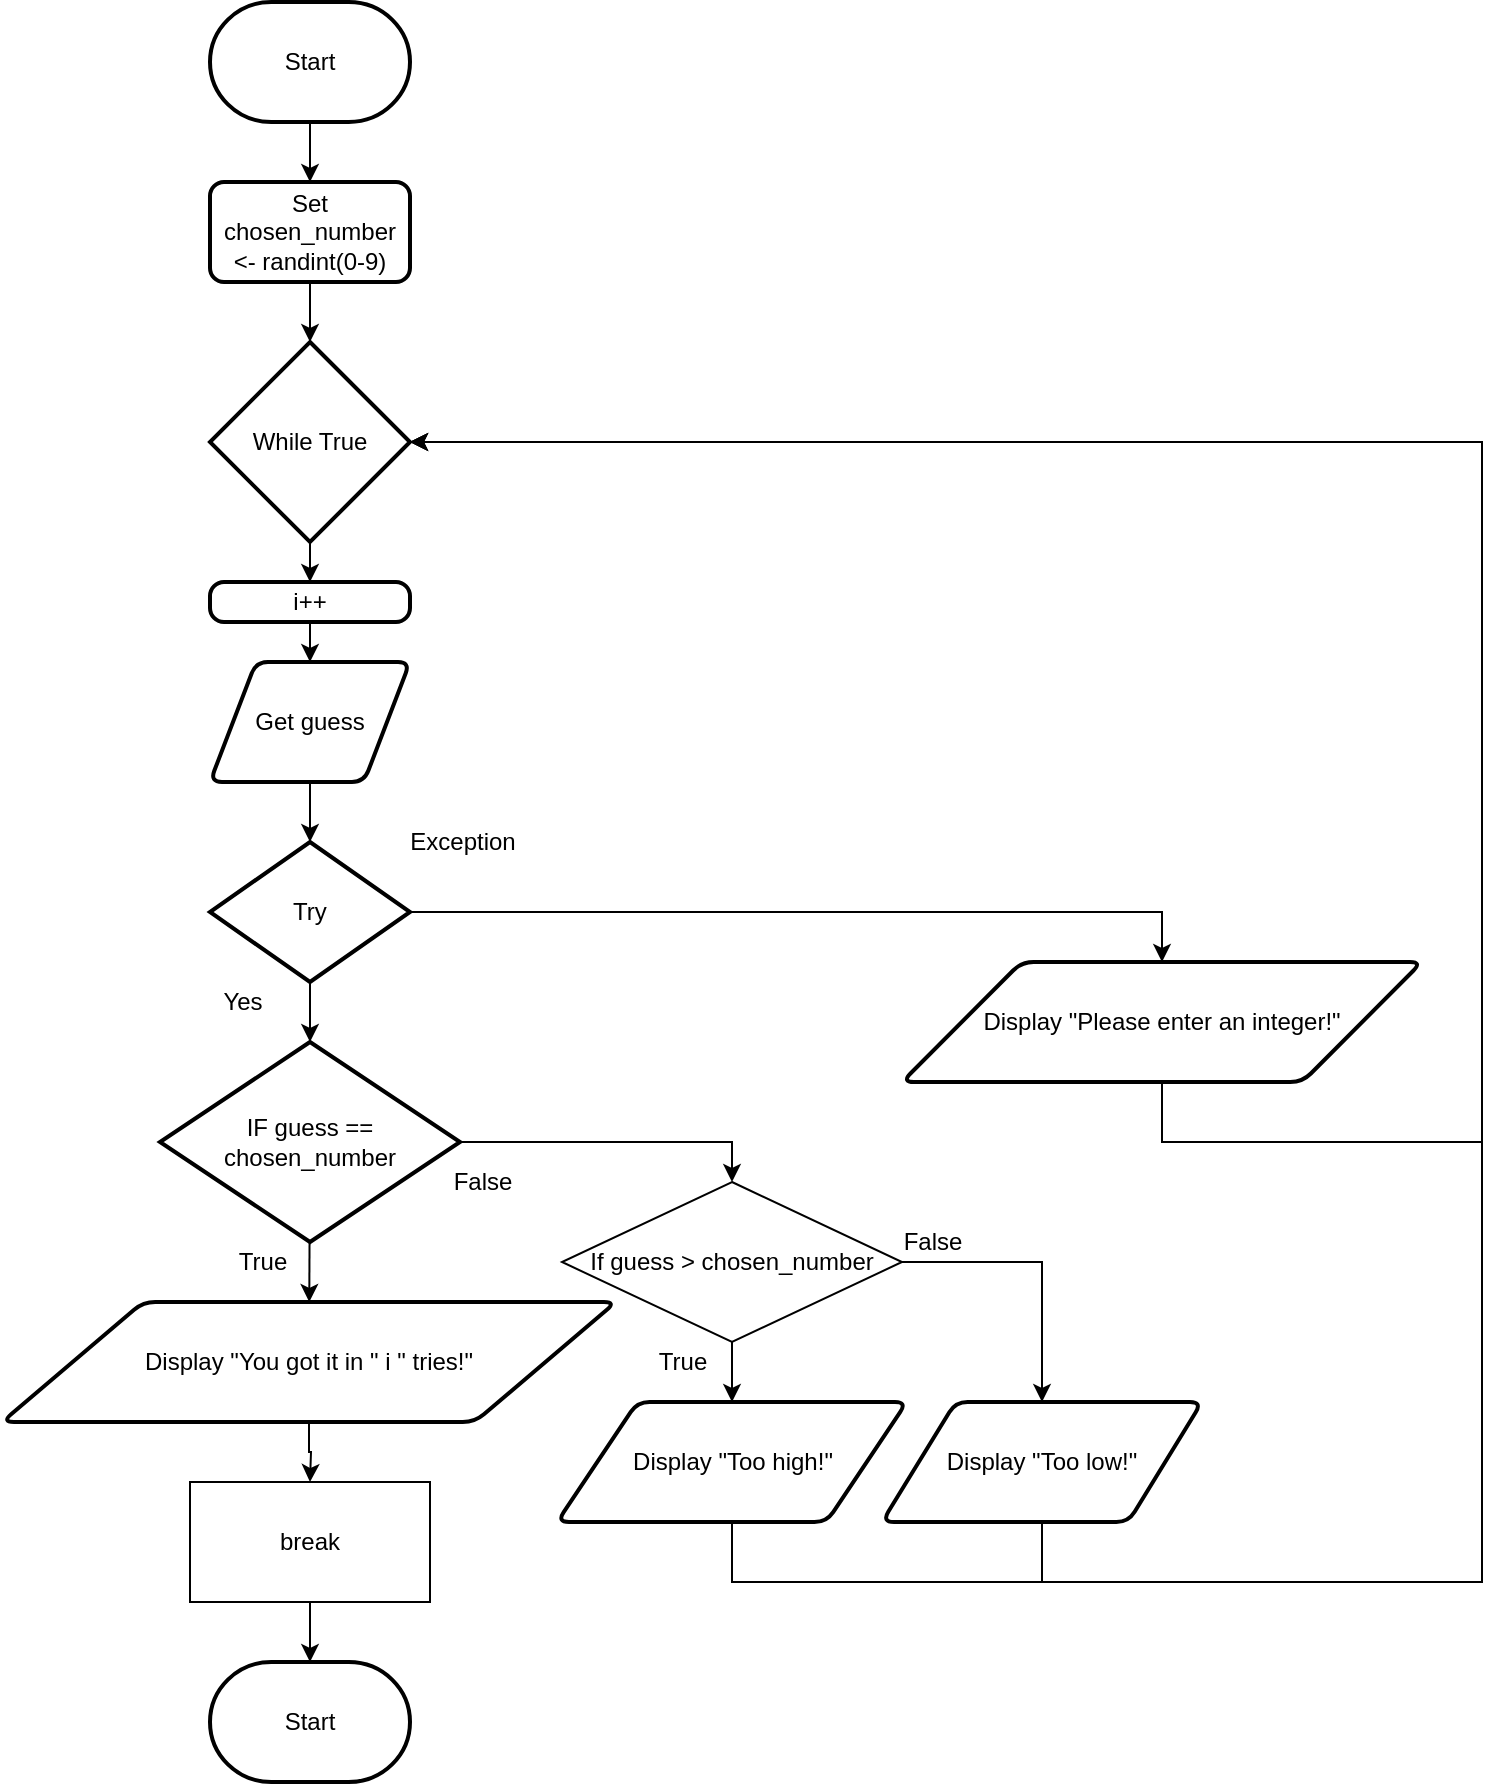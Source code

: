 <mxfile>
    <diagram id="aqkya4TFRdpiTSBKbrii" name="Flowchart">
        <mxGraphModel dx="1074" dy="1878" grid="1" gridSize="10" guides="1" tooltips="1" connect="1" arrows="1" fold="1" page="1" pageScale="1" pageWidth="827" pageHeight="1169" math="0" shadow="0">
            <root>
                <mxCell id="7Z-LrOooxTyzb09muiCP-0"/>
                <mxCell id="7Z-LrOooxTyzb09muiCP-1" parent="7Z-LrOooxTyzb09muiCP-0"/>
                <mxCell id="10" value="" style="edgeStyle=orthogonalEdgeStyle;rounded=0;html=1;" parent="7Z-LrOooxTyzb09muiCP-1" source="7Z-LrOooxTyzb09muiCP-2" target="0" edge="1">
                    <mxGeometry relative="1" as="geometry"/>
                </mxCell>
                <mxCell id="7Z-LrOooxTyzb09muiCP-2" value="Start" style="strokeWidth=2;html=1;shape=mxgraph.flowchart.terminator;whiteSpace=wrap;" parent="7Z-LrOooxTyzb09muiCP-1" vertex="1">
                    <mxGeometry x="364" y="-50" width="100" height="60" as="geometry"/>
                </mxCell>
                <mxCell id="8" style="edgeStyle=orthogonalEdgeStyle;rounded=0;html=1;" parent="7Z-LrOooxTyzb09muiCP-1" source="7Z-LrOooxTyzb09muiCP-5" edge="1">
                    <mxGeometry relative="1" as="geometry">
                        <mxPoint x="414" y="690" as="targetPoint"/>
                    </mxGeometry>
                </mxCell>
                <mxCell id="7Z-LrOooxTyzb09muiCP-5" value="Display &quot;You got it in &quot; i &quot; tries!&quot;" style="shape=parallelogram;html=1;strokeWidth=2;perimeter=parallelogramPerimeter;whiteSpace=wrap;rounded=1;arcSize=12;size=0.23;" parent="7Z-LrOooxTyzb09muiCP-1" vertex="1">
                    <mxGeometry x="260" y="600" width="307" height="60" as="geometry"/>
                </mxCell>
                <mxCell id="15" value="" style="edgeStyle=none;html=1;" parent="7Z-LrOooxTyzb09muiCP-1" source="0" target="14" edge="1">
                    <mxGeometry relative="1" as="geometry"/>
                </mxCell>
                <mxCell id="0" value="Set chosen_number &amp;lt;- randint(0-9)" style="rounded=1;whiteSpace=wrap;html=1;absoluteArcSize=1;arcSize=14;strokeWidth=2;" parent="7Z-LrOooxTyzb09muiCP-1" vertex="1">
                    <mxGeometry x="364" y="40" width="100" height="50" as="geometry"/>
                </mxCell>
                <mxCell id="3" value="" style="edgeStyle=none;html=1;" parent="7Z-LrOooxTyzb09muiCP-1" source="1" target="7Z-LrOooxTyzb09muiCP-5" edge="1">
                    <mxGeometry relative="1" as="geometry"/>
                </mxCell>
                <mxCell id="22" style="edgeStyle=orthogonalEdgeStyle;rounded=0;html=1;entryX=0.5;entryY=0;entryDx=0;entryDy=0;" parent="7Z-LrOooxTyzb09muiCP-1" source="1" target="20" edge="1">
                    <mxGeometry relative="1" as="geometry"/>
                </mxCell>
                <mxCell id="1" value="IF guess == chosen_number" style="strokeWidth=2;html=1;shape=mxgraph.flowchart.decision;whiteSpace=wrap;" parent="7Z-LrOooxTyzb09muiCP-1" vertex="1">
                    <mxGeometry x="339" y="470" width="150" height="100" as="geometry"/>
                </mxCell>
                <mxCell id="6" value="True" style="text;html=1;align=center;verticalAlign=middle;resizable=0;points=[];autosize=1;strokeColor=none;fillColor=none;" parent="7Z-LrOooxTyzb09muiCP-1" vertex="1">
                    <mxGeometry x="370" y="570" width="40" height="20" as="geometry"/>
                </mxCell>
                <mxCell id="7" value="False" style="text;html=1;align=center;verticalAlign=middle;resizable=0;points=[];autosize=1;strokeColor=none;fillColor=none;" parent="7Z-LrOooxTyzb09muiCP-1" vertex="1">
                    <mxGeometry x="475" y="530" width="50" height="20" as="geometry"/>
                </mxCell>
                <mxCell id="RFky5-z4wwQx4M5WTloN-12" value="" style="edgeStyle=none;html=1;" parent="7Z-LrOooxTyzb09muiCP-1" source="RFky5-z4wwQx4M5WTloN-10" target="1" edge="1">
                    <mxGeometry relative="1" as="geometry"/>
                </mxCell>
                <mxCell id="RFky5-z4wwQx4M5WTloN-16" style="edgeStyle=orthogonalEdgeStyle;html=1;entryX=0.5;entryY=0;entryDx=0;entryDy=0;rounded=0;" parent="7Z-LrOooxTyzb09muiCP-1" source="RFky5-z4wwQx4M5WTloN-10" target="RFky5-z4wwQx4M5WTloN-15" edge="1">
                    <mxGeometry relative="1" as="geometry"/>
                </mxCell>
                <mxCell id="RFky5-z4wwQx4M5WTloN-10" value="Try" style="strokeWidth=2;html=1;shape=mxgraph.flowchart.decision;whiteSpace=wrap;" parent="7Z-LrOooxTyzb09muiCP-1" vertex="1">
                    <mxGeometry x="364" y="370" width="100" height="70" as="geometry"/>
                </mxCell>
                <mxCell id="RFky5-z4wwQx4M5WTloN-13" value="Yes" style="text;html=1;align=center;verticalAlign=middle;resizable=0;points=[];autosize=1;strokeColor=none;fillColor=none;" parent="7Z-LrOooxTyzb09muiCP-1" vertex="1">
                    <mxGeometry x="360" y="440" width="40" height="20" as="geometry"/>
                </mxCell>
                <mxCell id="RFky5-z4wwQx4M5WTloN-14" value="Exception" style="text;html=1;align=center;verticalAlign=middle;resizable=0;points=[];autosize=1;strokeColor=none;fillColor=none;" parent="7Z-LrOooxTyzb09muiCP-1" vertex="1">
                    <mxGeometry x="455" y="360" width="70" height="20" as="geometry"/>
                </mxCell>
                <mxCell id="18" style="edgeStyle=orthogonalEdgeStyle;rounded=0;html=1;entryX=1;entryY=0.5;entryDx=0;entryDy=0;entryPerimeter=0;" parent="7Z-LrOooxTyzb09muiCP-1" source="RFky5-z4wwQx4M5WTloN-15" target="14" edge="1">
                    <mxGeometry relative="1" as="geometry">
                        <Array as="points">
                            <mxPoint x="840" y="520"/>
                            <mxPoint x="1000" y="520"/>
                            <mxPoint x="1000" y="170"/>
                        </Array>
                    </mxGeometry>
                </mxCell>
                <mxCell id="RFky5-z4wwQx4M5WTloN-15" value="Display &quot;Please enter an integer!&quot;" style="shape=parallelogram;html=1;strokeWidth=2;perimeter=parallelogramPerimeter;whiteSpace=wrap;rounded=1;arcSize=12;size=0.23;" parent="7Z-LrOooxTyzb09muiCP-1" vertex="1">
                    <mxGeometry x="710" y="430" width="260" height="60" as="geometry"/>
                </mxCell>
                <mxCell id="13" value="" style="edgeStyle=none;html=1;startArrow=none;" parent="7Z-LrOooxTyzb09muiCP-1" target="RFky5-z4wwQx4M5WTloN-10" edge="1" source="7Z-LrOooxTyzb09muiCP-3">
                    <mxGeometry relative="1" as="geometry">
                        <mxPoint x="414" y="310" as="sourcePoint"/>
                    </mxGeometry>
                </mxCell>
                <mxCell id="35" value="" style="edgeStyle=none;html=1;" edge="1" parent="7Z-LrOooxTyzb09muiCP-1" source="14" target="34">
                    <mxGeometry relative="1" as="geometry"/>
                </mxCell>
                <mxCell id="14" value="While True" style="strokeWidth=2;html=1;shape=mxgraph.flowchart.decision;whiteSpace=wrap;" parent="7Z-LrOooxTyzb09muiCP-1" vertex="1">
                    <mxGeometry x="364" y="120" width="100" height="100" as="geometry"/>
                </mxCell>
                <mxCell id="32" value="" style="edgeStyle=orthogonalEdgeStyle;rounded=0;html=1;" parent="7Z-LrOooxTyzb09muiCP-1" source="19" target="31" edge="1">
                    <mxGeometry relative="1" as="geometry"/>
                </mxCell>
                <mxCell id="19" value="break" style="rounded=0;whiteSpace=wrap;html=1;" parent="7Z-LrOooxTyzb09muiCP-1" vertex="1">
                    <mxGeometry x="354" y="690" width="120" height="60" as="geometry"/>
                </mxCell>
                <mxCell id="25" value="" style="edgeStyle=orthogonalEdgeStyle;rounded=0;html=1;" parent="7Z-LrOooxTyzb09muiCP-1" source="20" target="23" edge="1">
                    <mxGeometry relative="1" as="geometry"/>
                </mxCell>
                <mxCell id="26" style="edgeStyle=orthogonalEdgeStyle;rounded=0;html=1;entryX=0.5;entryY=0;entryDx=0;entryDy=0;" parent="7Z-LrOooxTyzb09muiCP-1" source="20" target="24" edge="1">
                    <mxGeometry relative="1" as="geometry">
                        <Array as="points">
                            <mxPoint x="780" y="580"/>
                        </Array>
                    </mxGeometry>
                </mxCell>
                <mxCell id="20" value="If guess &amp;gt; chosen_number" style="rhombus;whiteSpace=wrap;html=1;" parent="7Z-LrOooxTyzb09muiCP-1" vertex="1">
                    <mxGeometry x="540" y="540" width="170" height="80" as="geometry"/>
                </mxCell>
                <mxCell id="27" style="edgeStyle=orthogonalEdgeStyle;rounded=0;html=1;entryX=1;entryY=0.5;entryDx=0;entryDy=0;entryPerimeter=0;" parent="7Z-LrOooxTyzb09muiCP-1" source="23" target="14" edge="1">
                    <mxGeometry relative="1" as="geometry">
                        <Array as="points">
                            <mxPoint x="625" y="740"/>
                            <mxPoint x="1000" y="740"/>
                            <mxPoint x="1000" y="170"/>
                        </Array>
                    </mxGeometry>
                </mxCell>
                <mxCell id="23" value="Display &quot;Too high!&quot;" style="shape=parallelogram;html=1;strokeWidth=2;perimeter=parallelogramPerimeter;whiteSpace=wrap;rounded=1;arcSize=12;size=0.23;" parent="7Z-LrOooxTyzb09muiCP-1" vertex="1">
                    <mxGeometry x="537.5" y="650" width="175" height="60" as="geometry"/>
                </mxCell>
                <mxCell id="28" style="edgeStyle=orthogonalEdgeStyle;rounded=0;html=1;entryX=1;entryY=0.5;entryDx=0;entryDy=0;entryPerimeter=0;" parent="7Z-LrOooxTyzb09muiCP-1" source="24" target="14" edge="1">
                    <mxGeometry relative="1" as="geometry">
                        <Array as="points">
                            <mxPoint x="780" y="740"/>
                            <mxPoint x="1000" y="740"/>
                            <mxPoint x="1000" y="170"/>
                        </Array>
                    </mxGeometry>
                </mxCell>
                <mxCell id="24" value="Display &quot;Too low!&quot;" style="shape=parallelogram;html=1;strokeWidth=2;perimeter=parallelogramPerimeter;whiteSpace=wrap;rounded=1;arcSize=12;size=0.23;" parent="7Z-LrOooxTyzb09muiCP-1" vertex="1">
                    <mxGeometry x="700" y="650" width="160" height="60" as="geometry"/>
                </mxCell>
                <mxCell id="29" value="False" style="text;html=1;align=center;verticalAlign=middle;resizable=0;points=[];autosize=1;strokeColor=none;fillColor=none;" parent="7Z-LrOooxTyzb09muiCP-1" vertex="1">
                    <mxGeometry x="700" y="560" width="50" height="20" as="geometry"/>
                </mxCell>
                <mxCell id="30" value="True" style="text;html=1;align=center;verticalAlign=middle;resizable=0;points=[];autosize=1;strokeColor=none;fillColor=none;" parent="7Z-LrOooxTyzb09muiCP-1" vertex="1">
                    <mxGeometry x="580" y="620" width="40" height="20" as="geometry"/>
                </mxCell>
                <mxCell id="31" value="Start" style="strokeWidth=2;html=1;shape=mxgraph.flowchart.terminator;whiteSpace=wrap;" parent="7Z-LrOooxTyzb09muiCP-1" vertex="1">
                    <mxGeometry x="364" y="780" width="100" height="60" as="geometry"/>
                </mxCell>
                <mxCell id="7Z-LrOooxTyzb09muiCP-3" value="Get guess" style="shape=parallelogram;html=1;strokeWidth=2;perimeter=parallelogramPerimeter;whiteSpace=wrap;rounded=1;arcSize=12;size=0.23;" parent="7Z-LrOooxTyzb09muiCP-1" vertex="1">
                    <mxGeometry x="364" y="280" width="100" height="60" as="geometry"/>
                </mxCell>
                <mxCell id="33" value="" style="edgeStyle=none;html=1;endArrow=none;" edge="1" parent="7Z-LrOooxTyzb09muiCP-1" target="7Z-LrOooxTyzb09muiCP-3">
                    <mxGeometry relative="1" as="geometry">
                        <mxPoint x="414" y="310" as="sourcePoint"/>
                        <mxPoint x="414" y="370" as="targetPoint"/>
                    </mxGeometry>
                </mxCell>
                <mxCell id="37" value="" style="edgeStyle=none;html=1;" edge="1" parent="7Z-LrOooxTyzb09muiCP-1" source="34" target="7Z-LrOooxTyzb09muiCP-3">
                    <mxGeometry relative="1" as="geometry"/>
                </mxCell>
                <mxCell id="34" value="i++" style="rounded=1;whiteSpace=wrap;html=1;absoluteArcSize=1;arcSize=14;strokeWidth=2;" vertex="1" parent="7Z-LrOooxTyzb09muiCP-1">
                    <mxGeometry x="364" y="240" width="100" height="20" as="geometry"/>
                </mxCell>
            </root>
        </mxGraphModel>
    </diagram>
    <diagram id="KjG14Q_7bZ2Fs4syXYFA" name="Top Down">
        <mxGraphModel dx="1074" dy="741" grid="1" gridSize="10" guides="1" tooltips="1" connect="1" arrows="1" fold="1" page="1" pageScale="1" pageWidth="827" pageHeight="1169" math="0" shadow="0">
            <root>
                <mxCell id="0"/>
                <mxCell id="1" parent="0"/>
                <mxCell id="QtO_xw6DOo0jZK6YUWM9-8" value="" style="edgeStyle=none;html=1;" parent="1" source="QtO_xw6DOo0jZK6YUWM9-1" target="QtO_xw6DOo0jZK6YUWM9-3" edge="1">
                    <mxGeometry relative="1" as="geometry"/>
                </mxCell>
                <mxCell id="QtO_xw6DOo0jZK6YUWM9-9" style="edgeStyle=orthogonalEdgeStyle;html=1;entryX=0.5;entryY=0;entryDx=0;entryDy=0;rounded=0;" parent="1" source="QtO_xw6DOo0jZK6YUWM9-1" target="QtO_xw6DOo0jZK6YUWM9-2" edge="1">
                    <mxGeometry relative="1" as="geometry">
                        <Array as="points">
                            <mxPoint x="414" y="160"/>
                            <mxPoint x="260" y="160"/>
                        </Array>
                    </mxGeometry>
                </mxCell>
                <mxCell id="QtO_xw6DOo0jZK6YUWM9-10" style="edgeStyle=orthogonalEdgeStyle;html=1;entryX=0.5;entryY=0;entryDx=0;entryDy=0;rounded=0;" parent="1" source="QtO_xw6DOo0jZK6YUWM9-1" target="QtO_xw6DOo0jZK6YUWM9-4" edge="1">
                    <mxGeometry relative="1" as="geometry">
                        <Array as="points">
                            <mxPoint x="414" y="160"/>
                            <mxPoint x="570" y="160"/>
                        </Array>
                    </mxGeometry>
                </mxCell>
                <mxCell id="QtO_xw6DOo0jZK6YUWM9-1" value="Circumference" style="rounded=0;whiteSpace=wrap;html=1;" parent="1" vertex="1">
                    <mxGeometry x="354" y="80" width="120" height="60" as="geometry"/>
                </mxCell>
                <mxCell id="QtO_xw6DOo0jZK6YUWM9-11" value="" style="edgeStyle=orthogonalEdgeStyle;rounded=0;html=1;" parent="1" source="QtO_xw6DOo0jZK6YUWM9-2" target="QtO_xw6DOo0jZK6YUWM9-5" edge="1">
                    <mxGeometry relative="1" as="geometry"/>
                </mxCell>
                <mxCell id="QtO_xw6DOo0jZK6YUWM9-2" value="Input" style="rounded=0;whiteSpace=wrap;html=1;" parent="1" vertex="1">
                    <mxGeometry x="200" y="180" width="120" height="60" as="geometry"/>
                </mxCell>
                <mxCell id="QtO_xw6DOo0jZK6YUWM9-12" value="" style="edgeStyle=orthogonalEdgeStyle;rounded=0;html=1;" parent="1" source="QtO_xw6DOo0jZK6YUWM9-3" target="QtO_xw6DOo0jZK6YUWM9-6" edge="1">
                    <mxGeometry relative="1" as="geometry"/>
                </mxCell>
                <mxCell id="sIsLpxyikWCAwaAezsiM-2" style="edgeStyle=orthogonalEdgeStyle;rounded=0;html=1;entryX=0.5;entryY=0;entryDx=0;entryDy=0;" parent="1" source="QtO_xw6DOo0jZK6YUWM9-3" target="sIsLpxyikWCAwaAezsiM-1" edge="1">
                    <mxGeometry relative="1" as="geometry"/>
                </mxCell>
                <mxCell id="QtO_xw6DOo0jZK6YUWM9-3" value="Process" style="rounded=0;whiteSpace=wrap;html=1;" parent="1" vertex="1">
                    <mxGeometry x="354" y="180" width="120" height="60" as="geometry"/>
                </mxCell>
                <mxCell id="QtO_xw6DOo0jZK6YUWM9-13" value="" style="edgeStyle=orthogonalEdgeStyle;rounded=0;html=1;" parent="1" source="QtO_xw6DOo0jZK6YUWM9-4" target="QtO_xw6DOo0jZK6YUWM9-7" edge="1">
                    <mxGeometry relative="1" as="geometry"/>
                </mxCell>
                <mxCell id="QtO_xw6DOo0jZK6YUWM9-4" value="output" style="rounded=0;whiteSpace=wrap;html=1;" parent="1" vertex="1">
                    <mxGeometry x="510" y="180" width="120" height="60" as="geometry"/>
                </mxCell>
                <mxCell id="QtO_xw6DOo0jZK6YUWM9-5" value="Get guess" style="rounded=0;whiteSpace=wrap;html=1;" parent="1" vertex="1">
                    <mxGeometry x="150" y="280" width="120" height="60" as="geometry"/>
                </mxCell>
                <mxCell id="QtO_xw6DOo0jZK6YUWM9-6" value="Set chosen_number to random int 0-9" style="rounded=0;whiteSpace=wrap;html=1;" parent="1" vertex="1">
                    <mxGeometry x="280" y="300" width="120" height="60" as="geometry"/>
                </mxCell>
                <mxCell id="QtO_xw6DOo0jZK6YUWM9-7" value="Display answer" style="rounded=0;whiteSpace=wrap;html=1;" parent="1" vertex="1">
                    <mxGeometry x="560" y="280" width="120" height="60" as="geometry"/>
                </mxCell>
                <mxCell id="sIsLpxyikWCAwaAezsiM-1" value="Check if chosen_number == guess" style="rounded=0;whiteSpace=wrap;html=1;" parent="1" vertex="1">
                    <mxGeometry x="430" y="300" width="120" height="60" as="geometry"/>
                </mxCell>
            </root>
        </mxGraphModel>
    </diagram>
</mxfile>